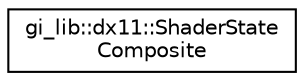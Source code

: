 digraph "Graphical Class Hierarchy"
{
  edge [fontname="Helvetica",fontsize="10",labelfontname="Helvetica",labelfontsize="10"];
  node [fontname="Helvetica",fontsize="10",shape=record];
  rankdir="LR";
  Node1 [label="gi_lib::dx11::ShaderState\lComposite",height=0.2,width=0.4,color="black", fillcolor="white", style="filled",URL="$classgi__lib_1_1dx11_1_1_shader_state_composite.html",tooltip="Manages a collection of shaders and their state. "];
}
